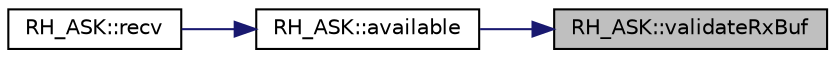 digraph "RH_ASK::validateRxBuf"
{
 // LATEX_PDF_SIZE
  edge [fontname="Helvetica",fontsize="10",labelfontname="Helvetica",labelfontsize="10"];
  node [fontname="Helvetica",fontsize="10",shape=record];
  rankdir="RL";
  Node1 [label="RH_ASK::validateRxBuf",height=0.2,width=0.4,color="black", fillcolor="grey75", style="filled", fontcolor="black",tooltip=" "];
  Node1 -> Node2 [dir="back",color="midnightblue",fontsize="10",style="solid",fontname="Helvetica"];
  Node2 [label="RH_ASK::available",height=0.2,width=0.4,color="black", fillcolor="white", style="filled",URL="$class_r_h___a_s_k.html#a5f67ebf26cec516963acf8edb4dac980",tooltip=" "];
  Node2 -> Node3 [dir="back",color="midnightblue",fontsize="10",style="solid",fontname="Helvetica"];
  Node3 [label="RH_ASK::recv",height=0.2,width=0.4,color="black", fillcolor="white", style="filled",URL="$class_r_h___a_s_k.html#ad4368e05eb215f4567a2732bb1d6e2ce",tooltip=" "];
}
